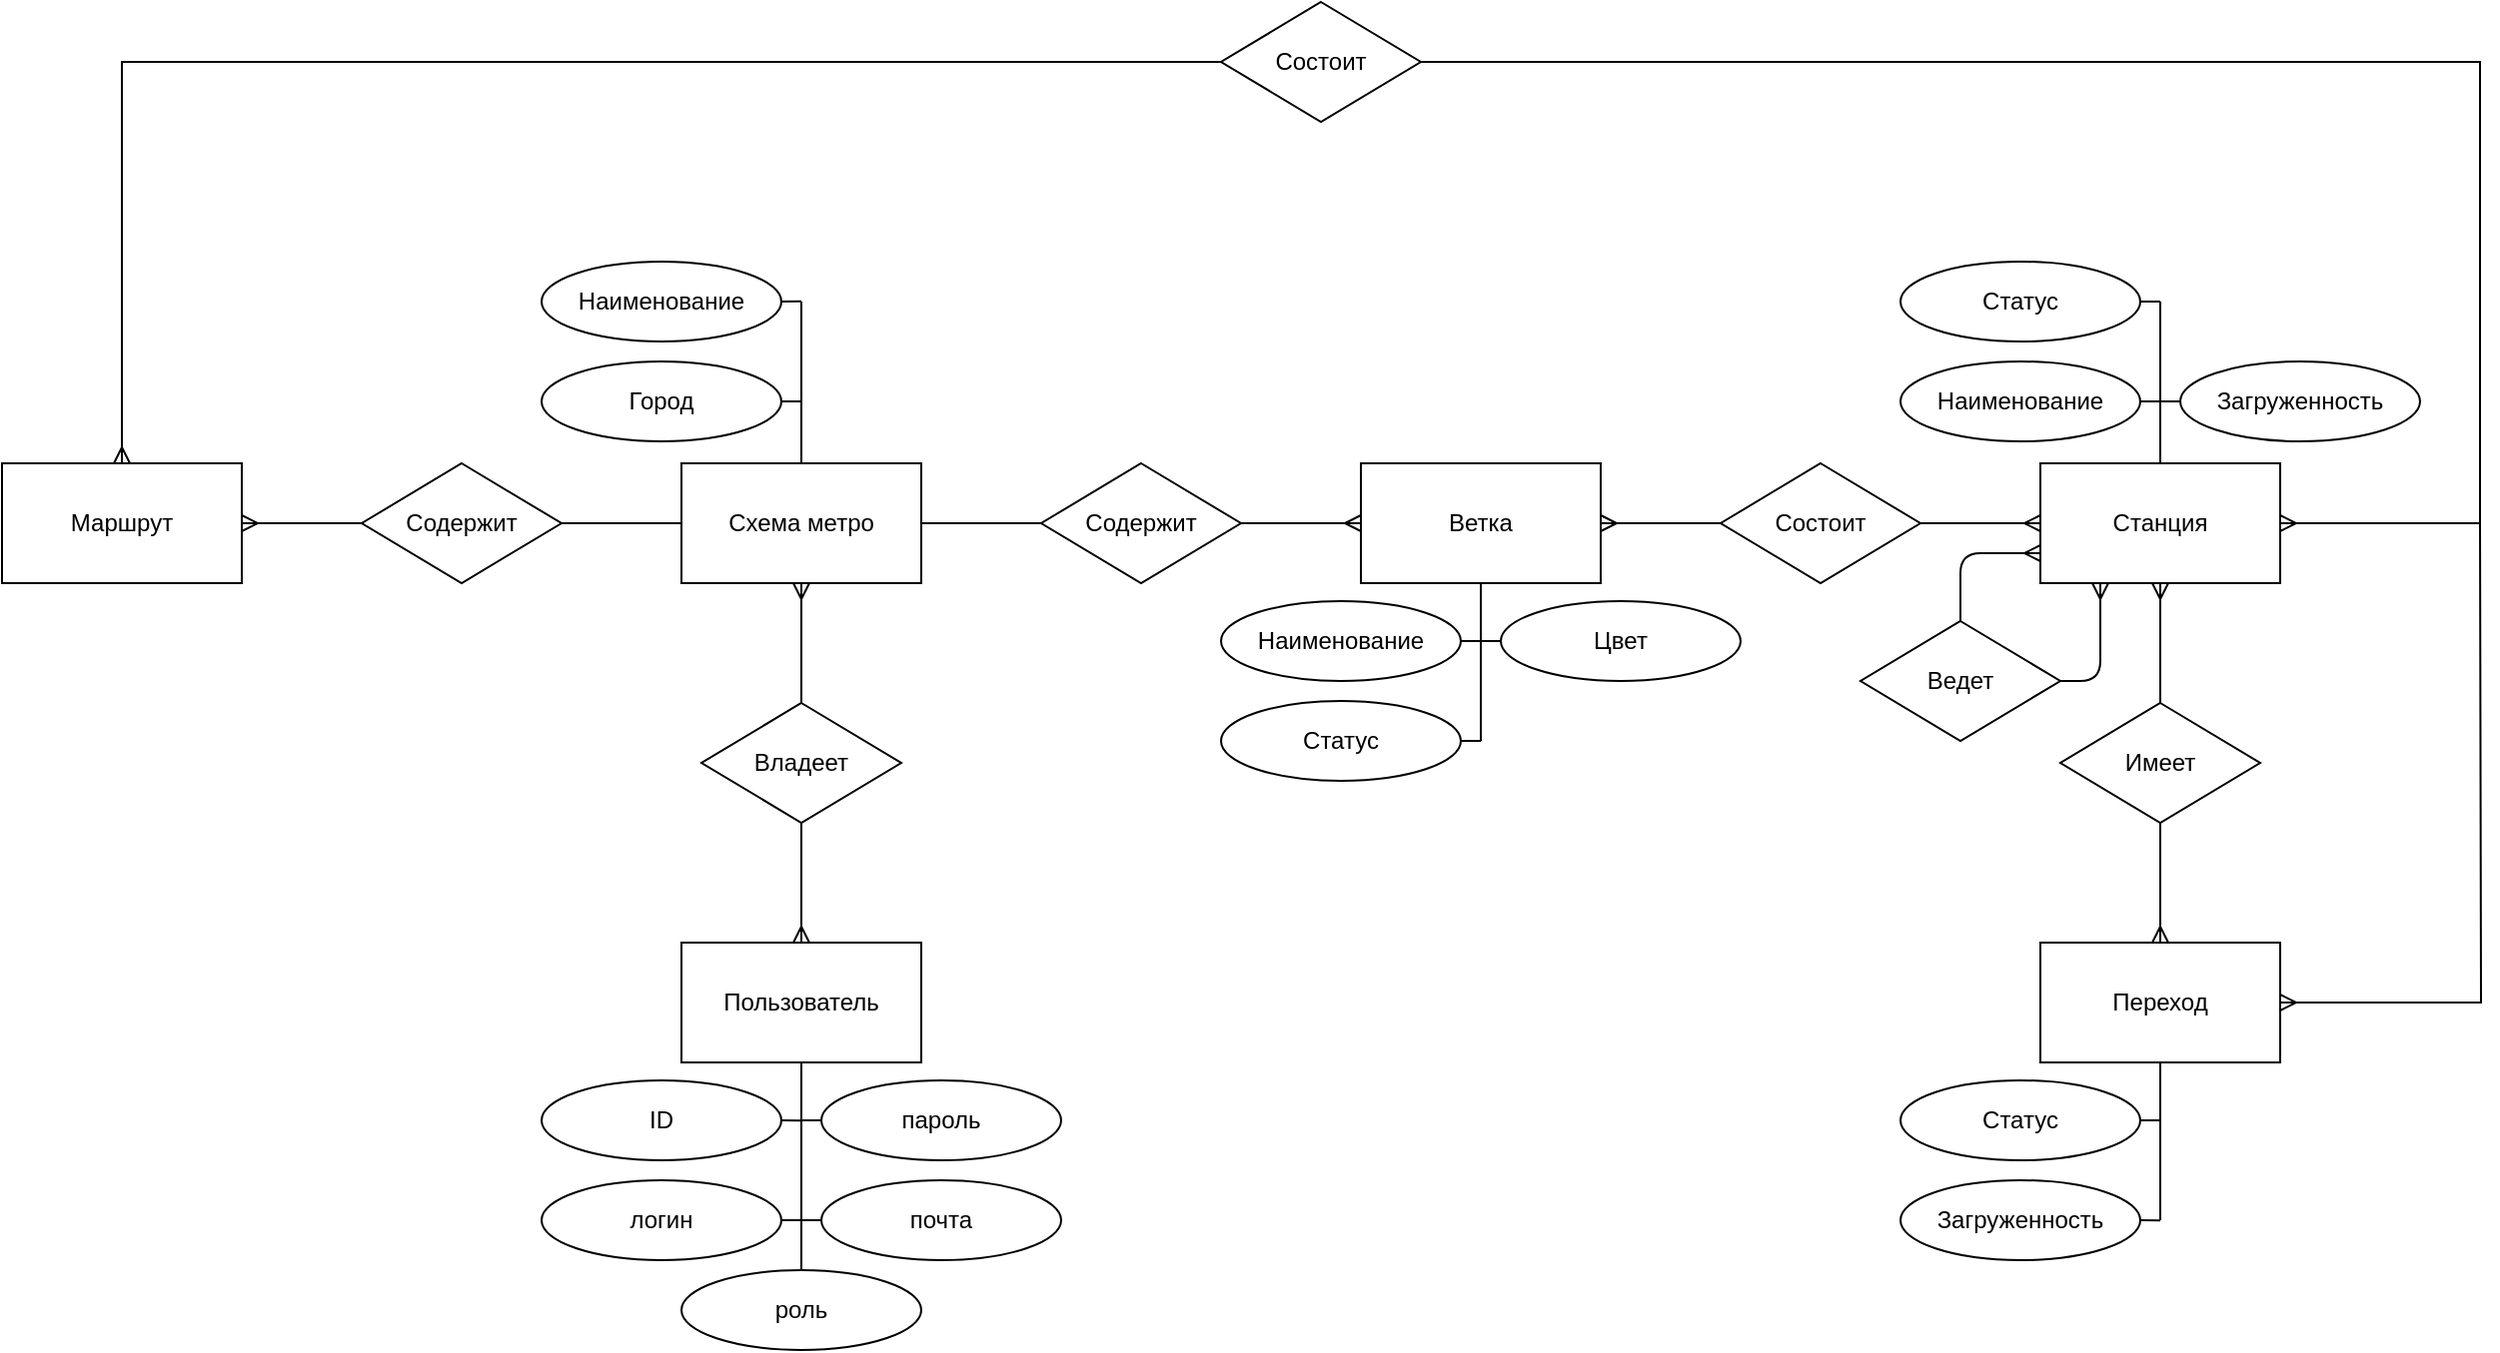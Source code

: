 <mxfile>
    <diagram id="WU5i4vkCBaCidyM8CPQL" name="Page-1">
        <mxGraphModel dx="1642" dy="-663" grid="1" gridSize="10" guides="1" tooltips="1" connect="1" arrows="1" fold="1" page="1" pageScale="1" pageWidth="850" pageHeight="1100" math="0" shadow="0">
            <root>
                <mxCell id="0"/>
                <mxCell id="1" parent="0"/>
                <mxCell id="135" style="edgeStyle=none;html=1;endArrow=none;endFill=0;" parent="1" source="137" edge="1" target="343">
                    <mxGeometry relative="1" as="geometry">
                        <mxPoint x="205" y="1945" as="targetPoint"/>
                    </mxGeometry>
                </mxCell>
                <mxCell id="136" style="edgeStyle=none;html=1;entryX=0.5;entryY=1;entryDx=0;entryDy=0;endArrow=none;endFill=0;startArrow=ERmany;startFill=0;" parent="1" source="137" target="151" edge="1">
                    <mxGeometry relative="1" as="geometry"/>
                </mxCell>
                <mxCell id="137" value="Пользователь" style="rounded=0;whiteSpace=wrap;html=1;" parent="1" vertex="1">
                    <mxGeometry x="145" y="1806" width="120" height="60" as="geometry"/>
                </mxCell>
                <mxCell id="138" style="edgeStyle=none;html=1;exitX=1;exitY=0.5;exitDx=0;exitDy=0;endArrow=none;endFill=0;" parent="1" source="139" edge="1">
                    <mxGeometry relative="1" as="geometry">
                        <mxPoint x="205" y="1895.143" as="targetPoint"/>
                    </mxGeometry>
                </mxCell>
                <mxCell id="139" value="ID" style="ellipse;whiteSpace=wrap;html=1;" parent="1" vertex="1">
                    <mxGeometry x="75" y="1875" width="120" height="40" as="geometry"/>
                </mxCell>
                <mxCell id="140" style="edgeStyle=none;html=1;exitX=1;exitY=0.5;exitDx=0;exitDy=0;endArrow=none;endFill=0;" parent="1" source="141" edge="1">
                    <mxGeometry relative="1" as="geometry">
                        <mxPoint x="205" y="1945" as="targetPoint"/>
                    </mxGeometry>
                </mxCell>
                <mxCell id="141" value="логин" style="ellipse;whiteSpace=wrap;html=1;" parent="1" vertex="1">
                    <mxGeometry x="75" y="1925" width="120" height="40" as="geometry"/>
                </mxCell>
                <mxCell id="142" style="edgeStyle=none;html=1;endArrow=none;endFill=0;" parent="1" edge="1">
                    <mxGeometry relative="1" as="geometry">
                        <mxPoint x="205" y="1895" as="targetPoint"/>
                        <mxPoint x="215" y="1895" as="sourcePoint"/>
                    </mxGeometry>
                </mxCell>
                <mxCell id="144" style="edgeStyle=none;html=1;exitX=0;exitY=0.5;exitDx=0;exitDy=0;endArrow=none;endFill=0;" parent="1" source="145" edge="1">
                    <mxGeometry relative="1" as="geometry">
                        <mxPoint x="205" y="1945" as="targetPoint"/>
                    </mxGeometry>
                </mxCell>
                <mxCell id="145" value="почта" style="ellipse;whiteSpace=wrap;html=1;" parent="1" vertex="1">
                    <mxGeometry x="215" y="1925" width="120" height="40" as="geometry"/>
                </mxCell>
                <mxCell id="149" value="пароль" style="ellipse;whiteSpace=wrap;html=1;" parent="1" vertex="1">
                    <mxGeometry x="215" y="1875" width="120" height="40" as="geometry"/>
                </mxCell>
                <mxCell id="150" style="edgeStyle=none;html=1;entryX=0.5;entryY=1;entryDx=0;entryDy=0;endArrow=ERmany;endFill=0;" parent="1" source="151" target="156" edge="1">
                    <mxGeometry relative="1" as="geometry"/>
                </mxCell>
                <mxCell id="151" value="Владеет" style="rhombus;whiteSpace=wrap;html=1;" parent="1" vertex="1">
                    <mxGeometry x="155" y="1686" width="100" height="60" as="geometry"/>
                </mxCell>
                <mxCell id="152" style="edgeStyle=none;html=1;endArrow=none;endFill=0;" parent="1" source="156" edge="1">
                    <mxGeometry relative="1" as="geometry">
                        <mxPoint x="205" y="1485" as="targetPoint"/>
                    </mxGeometry>
                </mxCell>
                <mxCell id="153" style="edgeStyle=none;html=1;exitX=1;exitY=0.5;exitDx=0;exitDy=0;entryX=0;entryY=0.5;entryDx=0;entryDy=0;endArrow=none;endFill=0;startArrow=none;startFill=0;" parent="1" source="156" target="160" edge="1">
                    <mxGeometry relative="1" as="geometry"/>
                </mxCell>
                <mxCell id="299" style="edgeStyle=none;html=1;exitX=0;exitY=0.5;exitDx=0;exitDy=0;entryX=1;entryY=0.5;entryDx=0;entryDy=0;endArrow=none;endFill=0;" parent="1" source="156" target="298" edge="1">
                    <mxGeometry relative="1" as="geometry"/>
                </mxCell>
                <mxCell id="156" value="Схема метро" style="rounded=0;whiteSpace=wrap;html=1;" parent="1" vertex="1">
                    <mxGeometry x="145" y="1566" width="120" height="60" as="geometry"/>
                </mxCell>
                <mxCell id="231" style="edgeStyle=none;html=1;exitX=1;exitY=0.5;exitDx=0;exitDy=0;entryX=0;entryY=0.5;entryDx=0;entryDy=0;endArrow=ERmany;endFill=0;" parent="1" source="160" target="230" edge="1">
                    <mxGeometry relative="1" as="geometry"/>
                </mxCell>
                <mxCell id="160" value="Содержит" style="rhombus;whiteSpace=wrap;html=1;" parent="1" vertex="1">
                    <mxGeometry x="325" y="1566" width="100" height="60" as="geometry"/>
                </mxCell>
                <mxCell id="166" style="edgeStyle=none;html=1;exitX=1;exitY=0.5;exitDx=0;exitDy=0;endArrow=none;endFill=0;" parent="1" source="167" edge="1">
                    <mxGeometry relative="1" as="geometry">
                        <mxPoint x="205" y="1535" as="targetPoint"/>
                    </mxGeometry>
                </mxCell>
                <mxCell id="167" value="Город" style="ellipse;whiteSpace=wrap;html=1;" parent="1" vertex="1">
                    <mxGeometry x="75" y="1515" width="120" height="40" as="geometry"/>
                </mxCell>
                <mxCell id="233" style="edgeStyle=none;html=1;exitX=1;exitY=0.5;exitDx=0;exitDy=0;entryX=0;entryY=0.5;entryDx=0;entryDy=0;startArrow=ERmany;startFill=0;endArrow=none;endFill=0;" parent="1" source="230" target="232" edge="1">
                    <mxGeometry relative="1" as="geometry"/>
                </mxCell>
                <mxCell id="316" style="edgeStyle=none;html=1;endArrow=none;endFill=0;" parent="1" source="230" edge="1">
                    <mxGeometry relative="1" as="geometry">
                        <mxPoint x="545" y="1705" as="targetPoint"/>
                    </mxGeometry>
                </mxCell>
                <mxCell id="230" value="Ветка" style="rounded=0;whiteSpace=wrap;html=1;" parent="1" vertex="1">
                    <mxGeometry x="485" y="1566" width="120" height="60" as="geometry"/>
                </mxCell>
                <mxCell id="235" style="edgeStyle=none;html=1;exitX=1;exitY=0.5;exitDx=0;exitDy=0;endArrow=ERmany;endFill=0;" parent="1" source="232" target="234" edge="1">
                    <mxGeometry relative="1" as="geometry"/>
                </mxCell>
                <mxCell id="232" value="Состоит" style="rhombus;whiteSpace=wrap;html=1;" parent="1" vertex="1">
                    <mxGeometry x="665" y="1566" width="100" height="60" as="geometry"/>
                </mxCell>
                <mxCell id="296" style="edgeStyle=none;html=1;endArrow=none;endFill=0;startArrow=ERmany;startFill=0;" parent="1" source="234" target="295" edge="1">
                    <mxGeometry relative="1" as="geometry"/>
                </mxCell>
                <mxCell id="317" style="edgeStyle=none;html=1;endArrow=none;endFill=0;" parent="1" source="234" edge="1">
                    <mxGeometry relative="1" as="geometry">
                        <mxPoint x="885" y="1485" as="targetPoint"/>
                    </mxGeometry>
                </mxCell>
                <mxCell id="339" style="edgeStyle=orthogonalEdgeStyle;html=1;exitX=0.25;exitY=1;exitDx=0;exitDy=0;entryX=1;entryY=0.5;entryDx=0;entryDy=0;endArrow=none;endFill=0;startArrow=ERmany;startFill=0;" parent="1" source="234" target="337" edge="1">
                    <mxGeometry relative="1" as="geometry"/>
                </mxCell>
                <mxCell id="234" value="Станция" style="rounded=0;whiteSpace=wrap;html=1;" parent="1" vertex="1">
                    <mxGeometry x="825" y="1566" width="120" height="60" as="geometry"/>
                </mxCell>
                <mxCell id="322" style="edgeStyle=none;html=1;endArrow=none;endFill=0;" parent="1" source="294" edge="1">
                    <mxGeometry relative="1" as="geometry">
                        <mxPoint x="885" y="1945" as="targetPoint"/>
                    </mxGeometry>
                </mxCell>
                <mxCell id="336" style="edgeStyle=orthogonalEdgeStyle;html=1;rounded=0;curved=0;endArrow=none;endFill=0;startArrow=ERmany;startFill=0;" parent="1" source="294" edge="1">
                    <mxGeometry relative="1" as="geometry">
                        <mxPoint x="1045" y="1595" as="targetPoint"/>
                    </mxGeometry>
                </mxCell>
                <mxCell id="294" value="Переход" style="rounded=0;whiteSpace=wrap;html=1;" parent="1" vertex="1">
                    <mxGeometry x="825" y="1806" width="120" height="60" as="geometry"/>
                </mxCell>
                <mxCell id="297" style="edgeStyle=none;html=1;endArrow=ERmany;endFill=0;" parent="1" source="295" target="294" edge="1">
                    <mxGeometry relative="1" as="geometry"/>
                </mxCell>
                <mxCell id="295" value="Имеет" style="rhombus;whiteSpace=wrap;html=1;" parent="1" vertex="1">
                    <mxGeometry x="835" y="1686" width="100" height="60" as="geometry"/>
                </mxCell>
                <mxCell id="301" style="edgeStyle=none;html=1;endArrow=ERmany;endFill=0;" parent="1" source="298" target="300" edge="1">
                    <mxGeometry relative="1" as="geometry"/>
                </mxCell>
                <mxCell id="298" value="Содержит" style="rhombus;whiteSpace=wrap;html=1;" parent="1" vertex="1">
                    <mxGeometry x="-15" y="1566" width="100" height="60" as="geometry"/>
                </mxCell>
                <mxCell id="334" style="edgeStyle=elbowEdgeStyle;html=1;entryX=0;entryY=0.5;entryDx=0;entryDy=0;elbow=vertical;endArrow=none;endFill=0;startArrow=ERmany;startFill=0;rounded=0;curved=0;" parent="1" source="300" target="333" edge="1">
                    <mxGeometry relative="1" as="geometry">
                        <Array as="points">
                            <mxPoint x="175" y="1365"/>
                        </Array>
                    </mxGeometry>
                </mxCell>
                <mxCell id="300" value="Маршрут" style="rounded=0;whiteSpace=wrap;html=1;" parent="1" vertex="1">
                    <mxGeometry x="-195" y="1566" width="120" height="60" as="geometry"/>
                </mxCell>
                <mxCell id="303" style="edgeStyle=none;html=1;exitX=1;exitY=0.5;exitDx=0;exitDy=0;endArrow=none;endFill=0;" parent="1" source="302" edge="1">
                    <mxGeometry relative="1" as="geometry">
                        <mxPoint x="205.0" y="1484.897" as="targetPoint"/>
                    </mxGeometry>
                </mxCell>
                <mxCell id="302" value="Наименование" style="ellipse;whiteSpace=wrap;html=1;" parent="1" vertex="1">
                    <mxGeometry x="75" y="1465" width="120" height="40" as="geometry"/>
                </mxCell>
                <mxCell id="304" style="edgeStyle=none;html=1;exitX=1;exitY=0.5;exitDx=0;exitDy=0;endArrow=none;endFill=0;entryX=0;entryY=0.5;entryDx=0;entryDy=0;" parent="1" source="305" target="327" edge="1">
                    <mxGeometry relative="1" as="geometry">
                        <mxPoint x="545" y="1655.143" as="targetPoint"/>
                    </mxGeometry>
                </mxCell>
                <mxCell id="305" value="Наименование" style="ellipse;whiteSpace=wrap;html=1;" parent="1" vertex="1">
                    <mxGeometry x="415" y="1635" width="120" height="40" as="geometry"/>
                </mxCell>
                <mxCell id="306" style="edgeStyle=none;html=1;exitX=1;exitY=0.5;exitDx=0;exitDy=0;endArrow=none;endFill=0;" parent="1" source="307" edge="1">
                    <mxGeometry relative="1" as="geometry">
                        <mxPoint x="545" y="1705" as="targetPoint"/>
                    </mxGeometry>
                </mxCell>
                <mxCell id="307" value="Статус" style="ellipse;whiteSpace=wrap;html=1;" parent="1" vertex="1">
                    <mxGeometry x="415" y="1685" width="120" height="40" as="geometry"/>
                </mxCell>
                <mxCell id="319" style="edgeStyle=none;html=1;exitX=1;exitY=0.5;exitDx=0;exitDy=0;endArrow=none;endFill=0;entryX=0;entryY=0.5;entryDx=0;entryDy=0;" parent="1" source="318" target="328" edge="1">
                    <mxGeometry relative="1" as="geometry">
                        <mxPoint x="885.0" y="1534.977" as="targetPoint"/>
                    </mxGeometry>
                </mxCell>
                <mxCell id="318" value="Наименование" style="ellipse;whiteSpace=wrap;html=1;" parent="1" vertex="1">
                    <mxGeometry x="755" y="1515" width="120" height="40" as="geometry"/>
                </mxCell>
                <mxCell id="321" style="edgeStyle=none;html=1;exitX=1;exitY=0.5;exitDx=0;exitDy=0;endArrow=none;endFill=0;" parent="1" source="320" edge="1">
                    <mxGeometry relative="1" as="geometry">
                        <mxPoint x="885" y="1485" as="targetPoint"/>
                    </mxGeometry>
                </mxCell>
                <mxCell id="320" value="Статус" style="ellipse;whiteSpace=wrap;html=1;" parent="1" vertex="1">
                    <mxGeometry x="755" y="1465" width="120" height="40" as="geometry"/>
                </mxCell>
                <mxCell id="324" style="edgeStyle=none;html=1;endArrow=none;endFill=0;" parent="1" source="323" edge="1">
                    <mxGeometry relative="1" as="geometry">
                        <mxPoint x="885.0" y="1895.0" as="targetPoint"/>
                    </mxGeometry>
                </mxCell>
                <mxCell id="323" value="Статус" style="ellipse;whiteSpace=wrap;html=1;" parent="1" vertex="1">
                    <mxGeometry x="755" y="1875" width="120" height="40" as="geometry"/>
                </mxCell>
                <mxCell id="327" value="Цвет" style="ellipse;whiteSpace=wrap;html=1;" parent="1" vertex="1">
                    <mxGeometry x="555" y="1635" width="120" height="40" as="geometry"/>
                </mxCell>
                <mxCell id="328" value="Загруженность" style="ellipse;whiteSpace=wrap;html=1;" parent="1" vertex="1">
                    <mxGeometry x="895" y="1515" width="120" height="40" as="geometry"/>
                </mxCell>
                <mxCell id="330" style="edgeStyle=none;html=1;exitX=1;exitY=0.5;exitDx=0;exitDy=0;endArrow=none;endFill=0;" parent="1" source="329" edge="1">
                    <mxGeometry relative="1" as="geometry">
                        <mxPoint x="885" y="1945.182" as="targetPoint"/>
                    </mxGeometry>
                </mxCell>
                <mxCell id="329" value="Загруженность" style="ellipse;whiteSpace=wrap;html=1;" parent="1" vertex="1">
                    <mxGeometry x="755" y="1925" width="120" height="40" as="geometry"/>
                </mxCell>
                <mxCell id="335" style="edgeStyle=orthogonalEdgeStyle;html=1;entryX=1;entryY=0.5;entryDx=0;entryDy=0;rounded=0;curved=0;endArrow=ERmany;endFill=0;" parent="1" source="333" target="234" edge="1">
                    <mxGeometry relative="1" as="geometry">
                        <Array as="points">
                            <mxPoint x="1045" y="1365"/>
                            <mxPoint x="1045" y="1596"/>
                        </Array>
                    </mxGeometry>
                </mxCell>
                <mxCell id="333" value="Состоит" style="rhombus;whiteSpace=wrap;html=1;" parent="1" vertex="1">
                    <mxGeometry x="415" y="1335" width="100" height="60" as="geometry"/>
                </mxCell>
                <mxCell id="341" style="edgeStyle=orthogonalEdgeStyle;html=1;exitX=0.5;exitY=0;exitDx=0;exitDy=0;entryX=0;entryY=0.75;entryDx=0;entryDy=0;endArrow=ERmany;endFill=0;" parent="1" source="337" target="234" edge="1">
                    <mxGeometry relative="1" as="geometry"/>
                </mxCell>
                <mxCell id="337" value="Ведет" style="rhombus;whiteSpace=wrap;html=1;" parent="1" vertex="1">
                    <mxGeometry x="735" y="1645" width="100" height="60" as="geometry"/>
                </mxCell>
                <mxCell id="343" value="роль" style="ellipse;whiteSpace=wrap;html=1;" vertex="1" parent="1">
                    <mxGeometry x="145" y="1970" width="120" height="40" as="geometry"/>
                </mxCell>
            </root>
        </mxGraphModel>
    </diagram>
</mxfile>